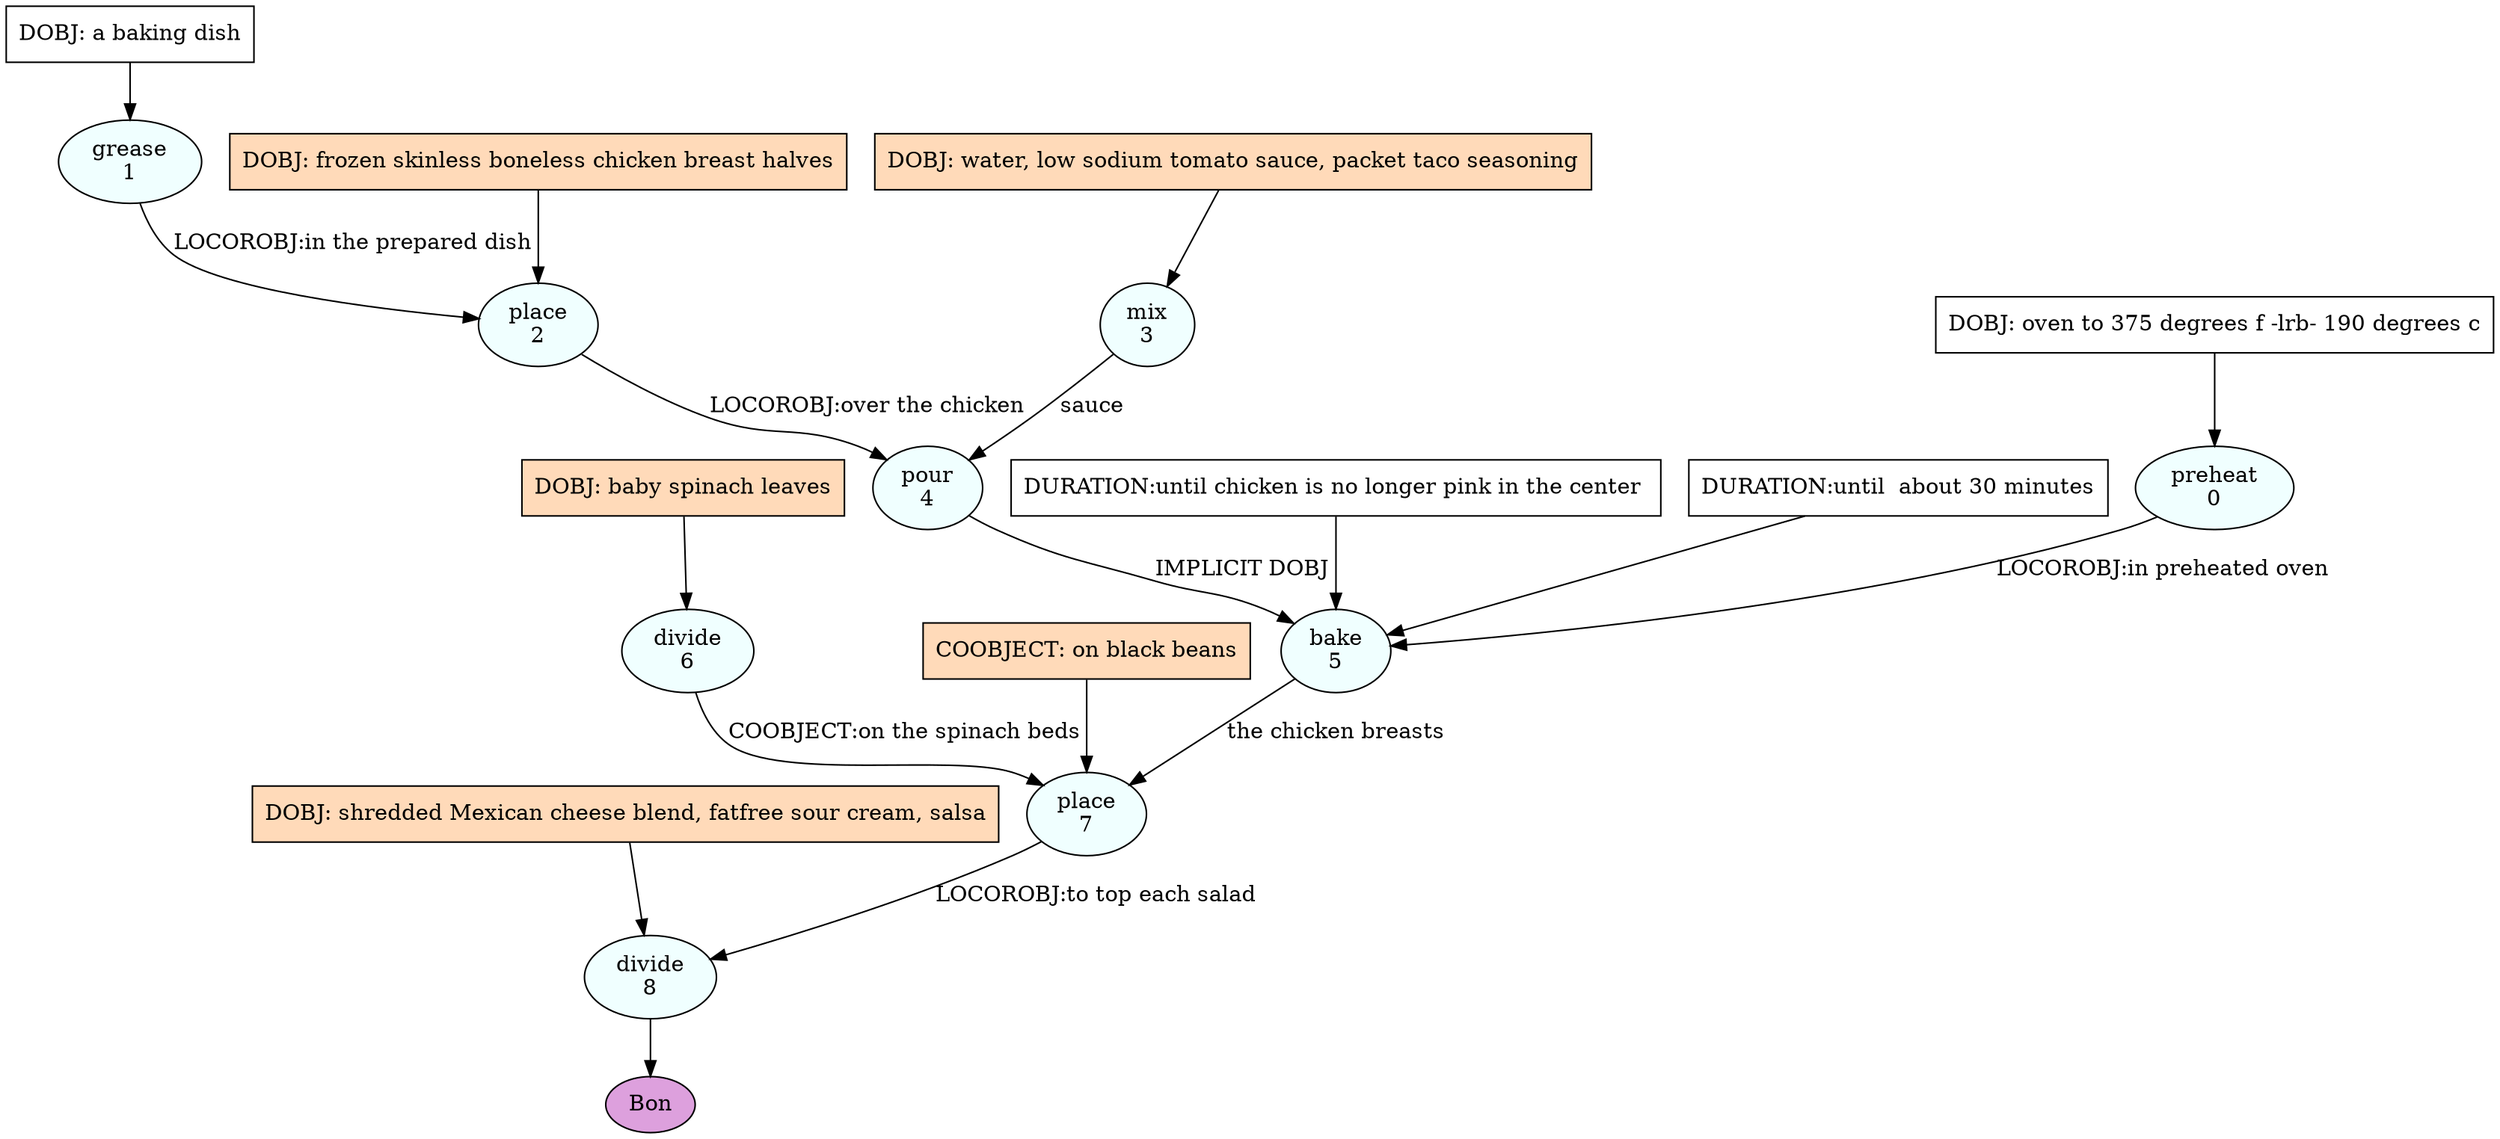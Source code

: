 digraph recipe {
E0[label="preheat
0", shape=oval, style=filled, fillcolor=azure]
E1[label="grease
1", shape=oval, style=filled, fillcolor=azure]
E2[label="place
2", shape=oval, style=filled, fillcolor=azure]
E3[label="mix
3", shape=oval, style=filled, fillcolor=azure]
E4[label="pour
4", shape=oval, style=filled, fillcolor=azure]
E5[label="bake
5", shape=oval, style=filled, fillcolor=azure]
E6[label="divide
6", shape=oval, style=filled, fillcolor=azure]
E7[label="place
7", shape=oval, style=filled, fillcolor=azure]
E8[label="divide
8", shape=oval, style=filled, fillcolor=azure]
D1[label="DOBJ: a baking dish", shape=box, style=filled, fillcolor=white]
D1 -> E1
D0[label="DOBJ: oven to 375 degrees f -lrb- 190 degrees c", shape=box, style=filled, fillcolor=white]
D0 -> E0
D6[label="DOBJ: baby spinach leaves", shape=box, style=filled, fillcolor=peachpuff]
D6 -> E6
D3[label="DOBJ: water, low sodium tomato sauce, packet taco seasoning", shape=box, style=filled, fillcolor=peachpuff]
D3 -> E3
D2_ing[label="DOBJ: frozen skinless boneless chicken breast halves", shape=box, style=filled, fillcolor=peachpuff]
D2_ing -> E2
E1 -> E2 [label="LOCOROBJ:in the prepared dish"]
E3 -> E4 [label="sauce"]
E2 -> E4 [label="LOCOROBJ:over the chicken"]
E4 -> E5 [label="IMPLICIT DOBJ"]
E0 -> E5 [label="LOCOROBJ:in preheated oven"]
P5_1_0[label="DURATION:until chicken is no longer pink in the center ", shape=box, style=filled, fillcolor=white]
P5_1_0 -> E5
P5_1_1[label="DURATION:until  about 30 minutes", shape=box, style=filled, fillcolor=white]
P5_1_1 -> E5
E5 -> E7 [label="the chicken breasts"]
P7_0_ing[label="COOBJECT: on black beans", shape=box, style=filled, fillcolor=peachpuff]
P7_0_ing -> E7
E6 -> E7 [label="COOBJECT:on the spinach beds"]
D8_ing[label="DOBJ: shredded Mexican cheese blend, fatfree sour cream, salsa", shape=box, style=filled, fillcolor=peachpuff]
D8_ing -> E8
E7 -> E8 [label="LOCOROBJ:to top each salad"]
EOR[label="Bon", shape=oval, style=filled, fillcolor=plum]
E8 -> EOR
}
